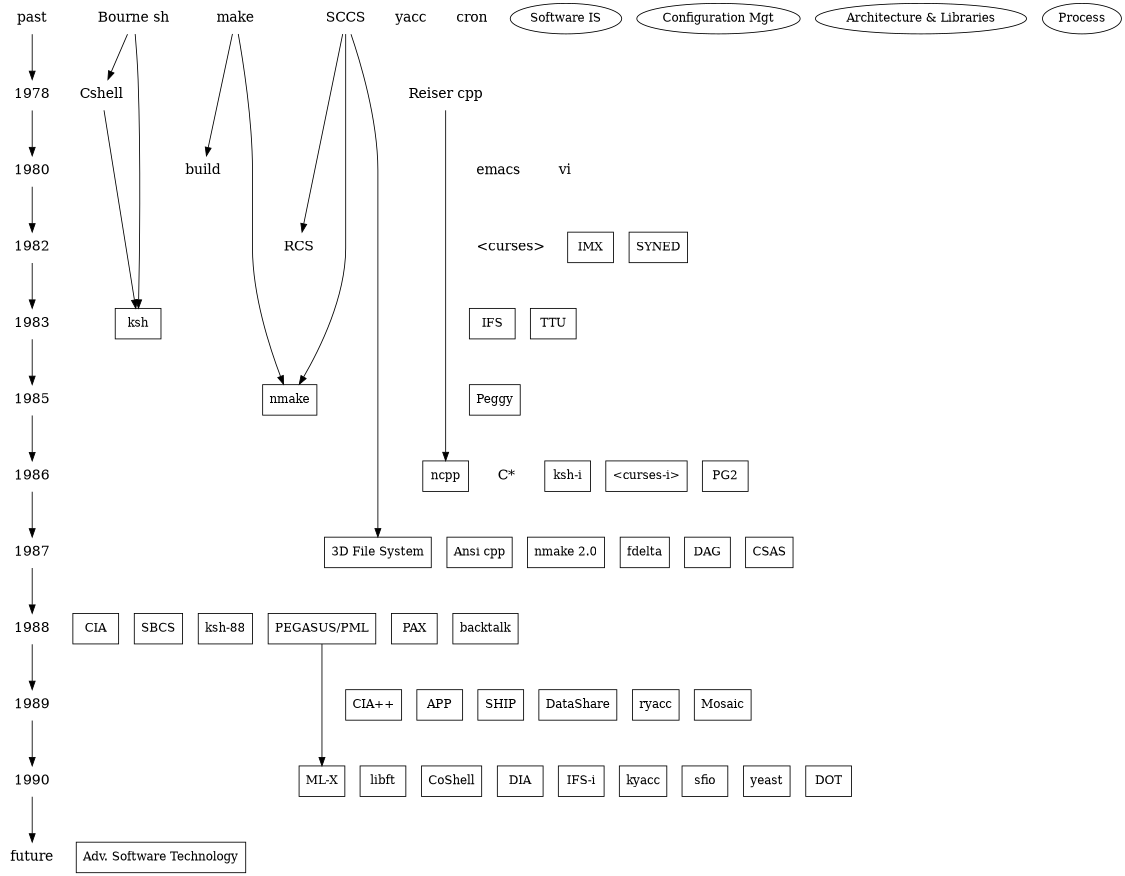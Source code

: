 digraph asde91 {
    ranksep=.75;
    size = "7.5,7.5";
    {
    node [shape=plaintext, fontsize=16];
    /* the time-line graph */
    past -> 1978 -> 1980 -> 1982 -> 1983 -> 1985 -> 1986 ->
    1987 -> 1988 -> 1989 -> 1990 -> "future";
    /* ancestor programs */
    "Bourne sh"; "make"; "SCCS"; "yacc"; "cron"; "Reiser cpp";
    "Cshell"; "emacs"; "build"; "vi"; "<curses>"; "RCS"; "C*";
    }
    { rank = same;
    "Software IS"; "Configuration Mgt"; "Architecture & Libraries";
    "Process";
    };
    node [shape=box];
    { rank = same; "past"; "SCCS"; "make"; "Bourne sh"; "yacc"; "cron"; }
    { rank = same; 1978; "Reiser cpp"; "Cshell"; }
    { rank = same; 1980; "build"; "emacs"; "vi"; }
    { rank = same; 1982; "RCS"; "<curses>"; "IMX"; "SYNED"; }
    { rank = same; 1983; "ksh"; "IFS"; "TTU"; }
    { rank = same; 1985; "nmake"; "Peggy"; }
    { rank = same; 1986; "C*"; "ncpp"; "ksh-i"; "<curses-i>"; "PG2"; }
    { rank = same; 1987; "Ansi cpp"; "nmake 2.0"; "3D File System"; "fdelta";
    "DAG"; "CSAS";}
    { rank = same; 1988; "CIA"; "SBCS"; "ksh-88"; "PEGASUS/PML"; "PAX";
    "backtalk"; }
    { rank = same; 1989; "CIA++"; "APP"; "SHIP"; "DataShare"; "ryacc";
    "Mosaic"; }
    { rank = same; 1990; "libft"; "CoShell"; "DIA"; "IFS-i"; "kyacc"; "sfio";
    "yeast"; "ML-X"; "DOT"; }
    { rank = same; "future"; "Adv. Software Technology"; }
    "PEGASUS/PML" -> "ML-X";
    "SCCS" -> "nmake";
    "SCCS" -> "3D File System";
    "SCCS" -> "RCS";
    "make" -> "nmake";
    "make" -> "build";
    "Bourne sh" -> "Cshell";
    "Bourne sh" -> "ksh";
    "Reiser cpp" -> "ncpp";
    "Cshell" -> "ksh";
}